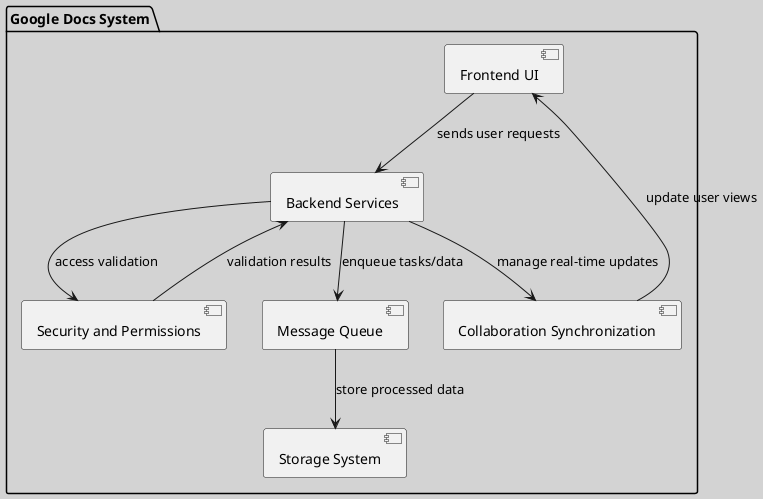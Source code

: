 @startuml
skinparam backgroundColor #D3D3D3

package "Google Docs System" {
    component [Frontend UI] as UI
    component [Backend Services] as Backend
    component [Storage System] as Storage
    component [Collaboration Synchronization] as Sync
    component [Security and Permissions] as Security
    component [Message Queue] as MQ

    UI --> Backend : sends user requests
    Backend --> Security : access validation
    Security --> Backend : validation results
    Backend --> MQ : enqueue tasks/data
    MQ --> Storage : store processed data
    Backend --> Sync : manage real-time updates
    Sync --> UI : update user views
}

@enduml
